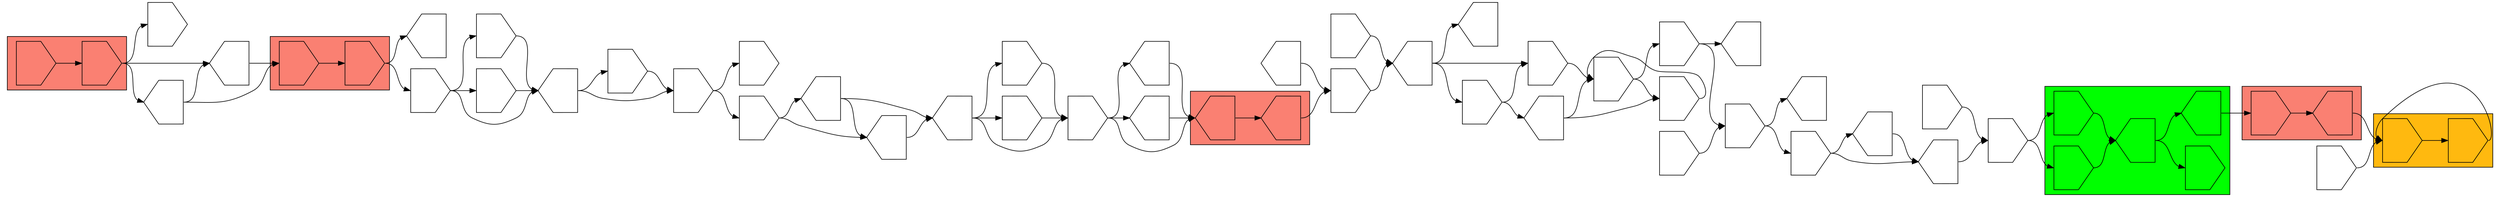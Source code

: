 digraph asm {
	rotate=90;
	edge [headport=n,tailport=s];
subgraph cluster_R5745_17442_637_5749_10869 {
	5745 [label="",height=1,width=1,shape=invhouse];
	17442 [label="",height=1,width=1,shape=invhouse];
	637 [label="",height=1,width=1,shape=house];
	5749 [label="",height=1,width=1,shape=invhouse];
	10869 [label="",height=1,width=1,shape=house];
	style=filled;
	fillcolor=green;
}
subgraph cluster_C15435_6482 {
	15435 [label="",height=1,width=1,shape=invhouse];
	6482 [label="",height=1,width=1,shape=house];
	style=filled;
	fillcolor=salmon;
}
subgraph cluster_Y20964_7212 {
	20964 [label="",height=1,width=1,shape=invhouse];
	7212 [label="",height=1,width=1,shape=invhouse];
	style=filled;
	fillcolor=darkgoldenrod1;
}
subgraph cluster_C2877_12403 {
	2877 [label="",height=1,width=1,shape=house];
	12403 [label="",height=1,width=1,shape=house];
	style=filled;
	fillcolor=salmon;
}
subgraph cluster_C8723_110 {
	8723 [label="",height=1,width=1,shape=invhouse];
	110 [label="",height=1,width=1,shape=invhouse];
	style=filled;
	fillcolor=salmon;
}
subgraph cluster_C7072_2396 {
	7072 [label="",height=1,width=1,shape=invhouse];
	2396 [label="",height=1,width=1,shape=invhouse];
	style=filled;
	fillcolor=salmon;
}
	7291 [label="",height=1,width=1,shape=invhouse];
	19623 [label="",height=1,width=1,shape=invhouse];
	3147 [label="",height=1,width=1,shape=house];
	7169 [label="",height=1,width=1,shape=house];
	7592 [label="",height=1,width=1,shape=invhouse];
	1782 [label="",height=1,width=1,shape=invhouse];
	14001 [label="",height=1,width=1,shape=house];
	16355 [label="",height=1,width=1,shape=invhouse];
	20620 [label="",height=1,width=1,shape=invhouse];
	7494 [label="",height=1,width=1,shape=house];
	3362 [label="",height=1,width=1,shape=invhouse];
	5439 [label="",height=1,width=1,shape=invhouse];
	10956 [label="",height=1,width=1,shape=house];
	14647 [label="",height=1,width=1,shape=invhouse];
	13246 [label="",height=1,width=1,shape=invhouse];
	13622 [label="",height=1,width=1,shape=house];
	17788 [label="",height=1,width=1,shape=house];
	2941 [label="",height=1,width=1,shape=invhouse];
	3340 [label="",height=1,width=1,shape=invhouse];
	16136 [label="",height=1,width=1,shape=house];
	16657 [label="",height=1,width=1,shape=house];
	6946 [label="",height=1,width=1,shape=house];
	16176 [label="",height=1,width=1,shape=invhouse];
	18143 [label="",height=1,width=1,shape=invhouse];
	5760 [label="",height=1,width=1,shape=house];
	2771 [label="",height=1,width=1,shape=invhouse];
	12434 [label="",height=1,width=1,shape=house];
	4449 [label="",height=1,width=1,shape=invhouse];
	19659 [label="",height=1,width=1,shape=invhouse];
	1900 [label="",height=1,width=1,shape=house];
	14987 [label="",height=1,width=1,shape=invhouse];
	2834 [label="",height=1,width=1,shape=invhouse];
	12578 [label="",height=1,width=1,shape=invhouse];
	12585 [label="",height=1,width=1,shape=invhouse];
	11815 [label="",height=1,width=1,shape=house];
	8587 [label="",height=1,width=1,shape=house];
	10614 [label="",height=1,width=1,shape=house];
	18775 [label="",height=1,width=1,shape=invhouse];
	18136 [label="",height=1,width=1,shape=house];
	17771 [label="",height=1,width=1,shape=invhouse];
	6462 [label="",height=1,width=1,shape=invhouse];
	5745 -> 637
	637 -> 5749
	637 -> 10869
	10869 -> 15435
	15435 -> 6482
	6482 -> 20964
	20964 -> 7212
	7212 -> 20964
	7291 -> 20964
	17442 -> 637
	19623 -> 5745
	19623 -> 17442
	3147 -> 19623
	7169 -> 3147
	7592 -> 3147
	7592 -> 7169
	1782 -> 7592
	1782 -> 14001
	16355 -> 1782
	20620 -> 1782
	20620 -> 7494
	3362 -> 5439
	3362 -> 20620
	5439 -> 3362
	10956 -> 3362
	10956 -> 5439
	14647 -> 10956
	14647 -> 13246
	13246 -> 3362
	13622 -> 13246
	13622 -> 14647
	13622 -> 17788
	2941 -> 13622
	12403 -> 2941
	2877 -> 12403
	3340 -> 2877
	3340 -> 16136
	3340 -> 16657
	16136 -> 2877
	16657 -> 2877
	6946 -> 3340
	6946 -> 16176
	6946 -> 18143
	16176 -> 3340
	18143 -> 3340
	5760 -> 6946
	2771 -> 5760
	2771 -> 12434
	12434 -> 5760
	12434 -> 6946
	4449 -> 2771
	4449 -> 19659
	1900 -> 4449
	1900 -> 14987
	14987 -> 4449
	2834 -> 1900
	2834 -> 12578
	2834 -> 12585
	12578 -> 1900
	12585 -> 1900
	110 -> 2834
	110 -> 11815
	8723 -> 110
	8587 -> 8723
	8587 -> 10614
	10614 -> 8723
	2396 -> 8587
	2396 -> 10614
	2396 -> 18775
	7072 -> 2396
	18136 -> 2941
	17771 -> 13622
	6462 -> 19623
}
